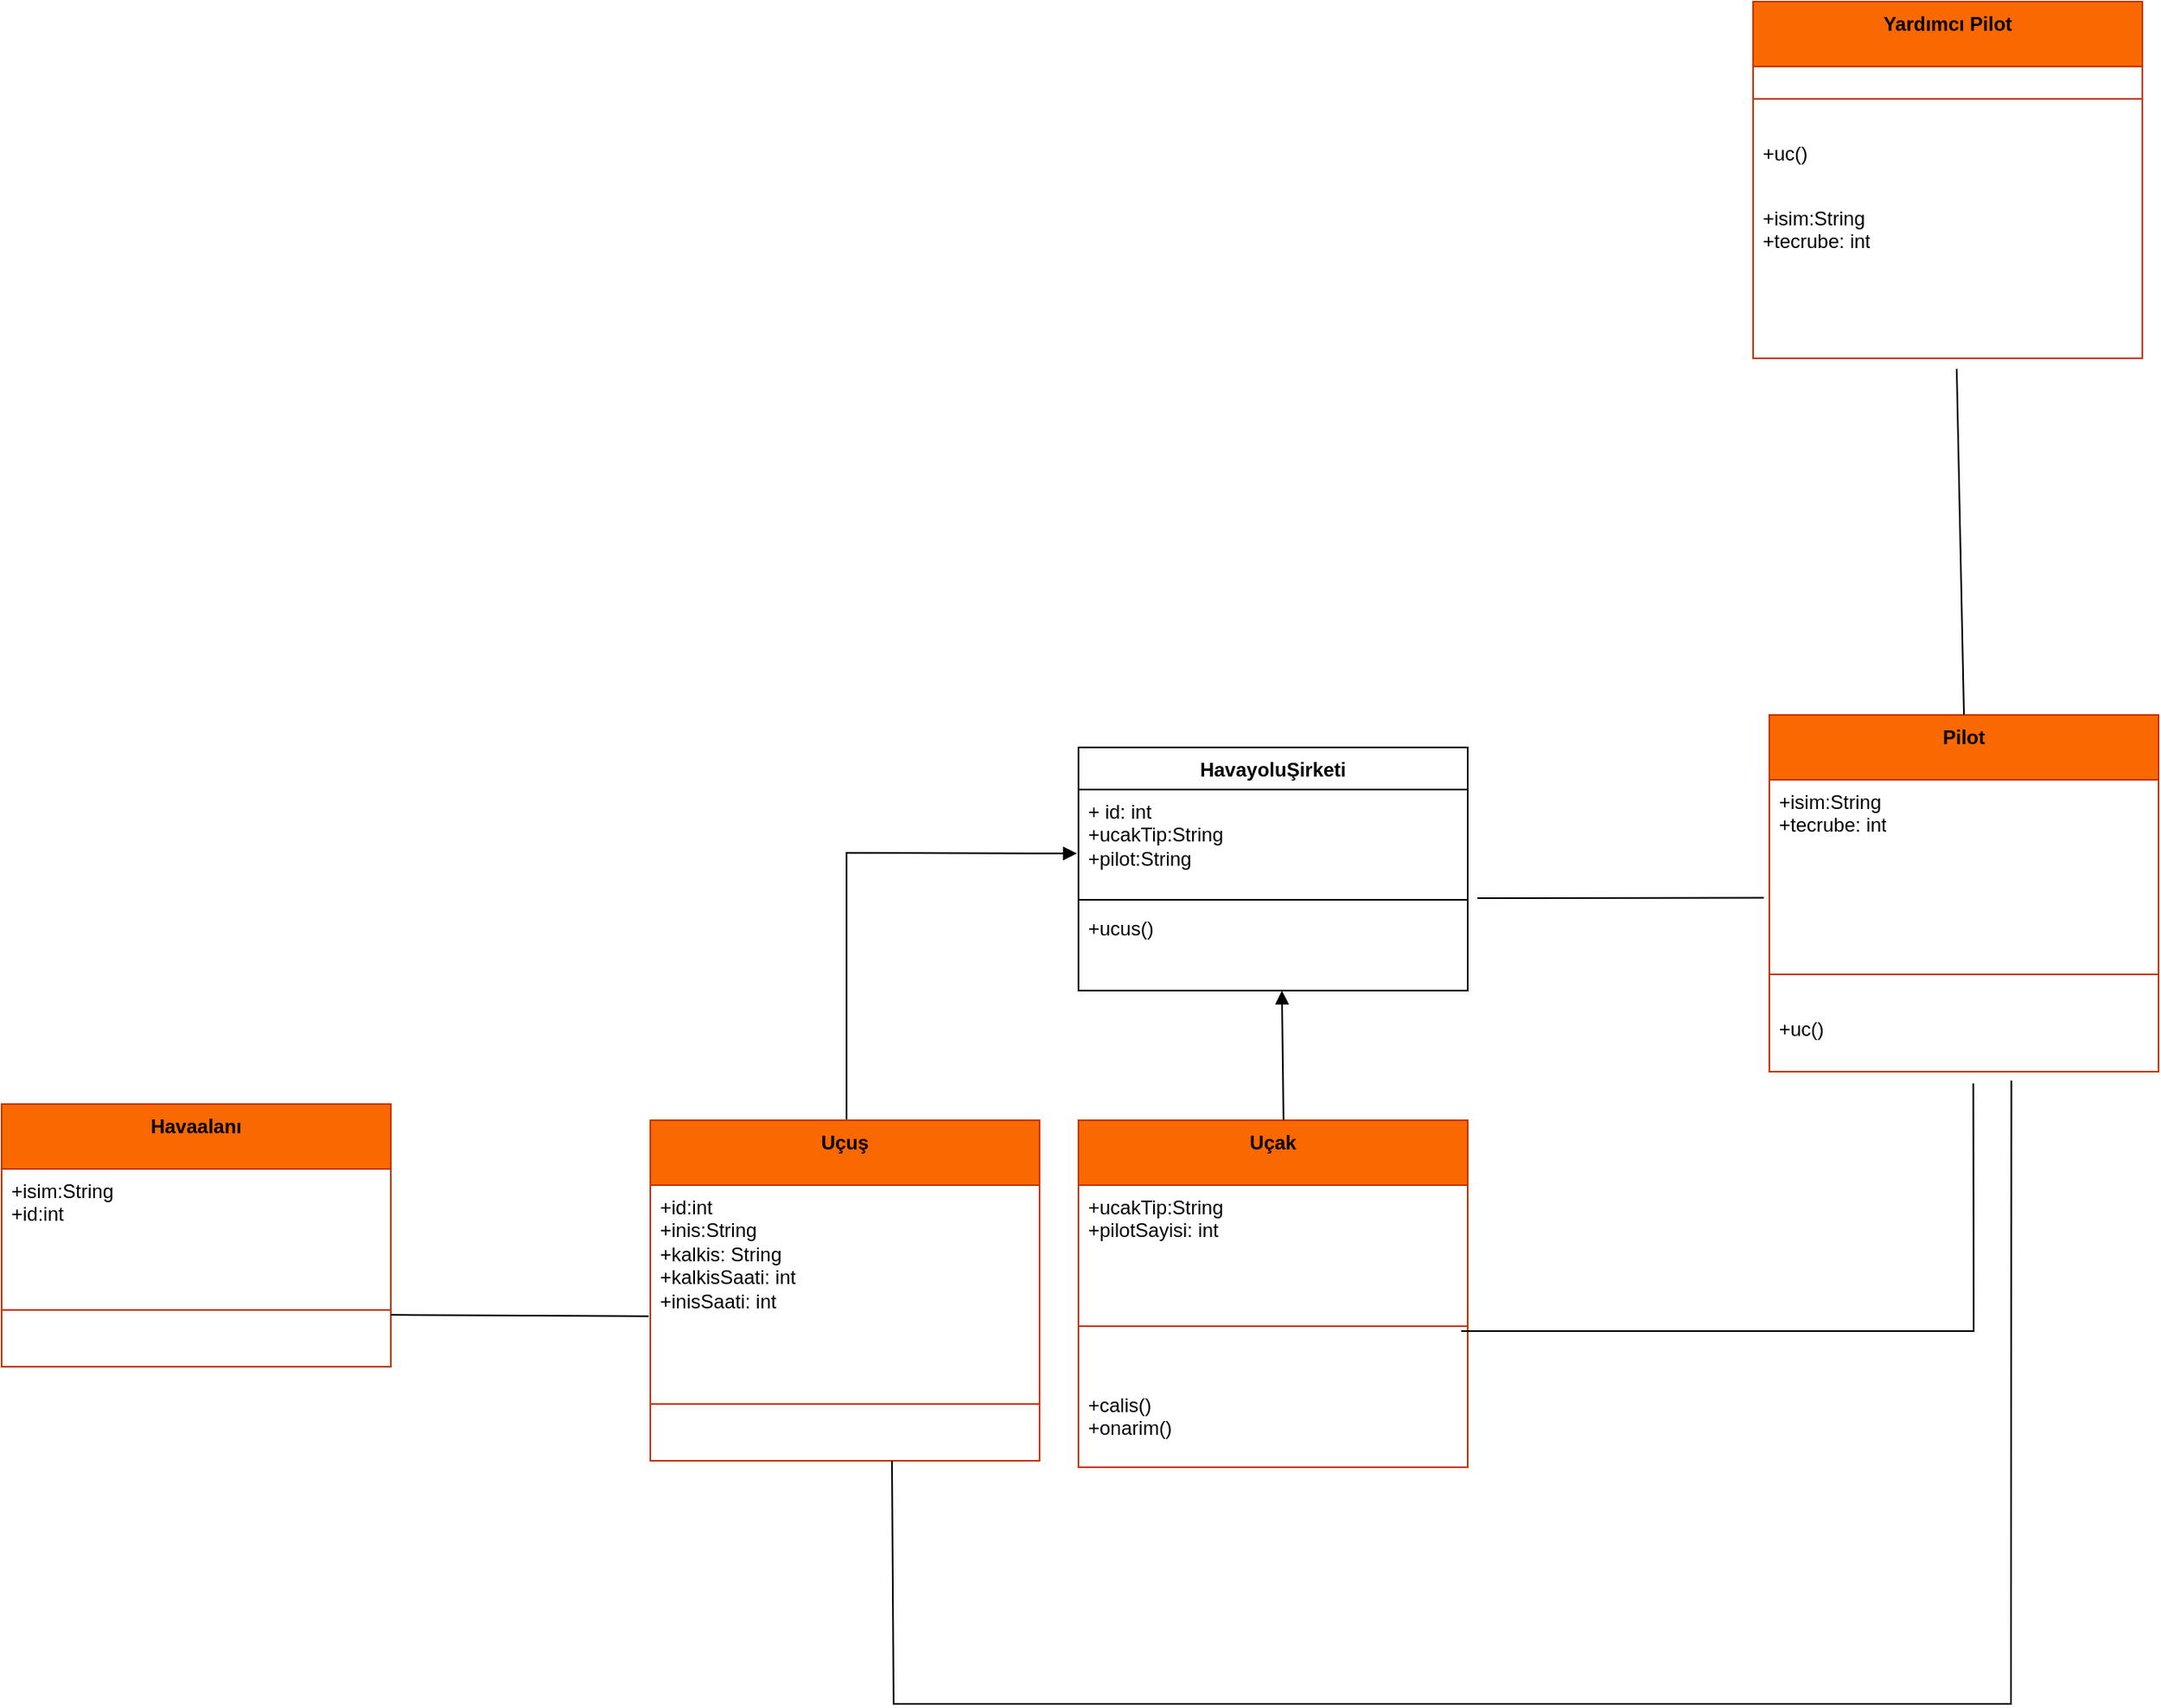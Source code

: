 <mxfile version="22.1.11" type="device">
  <diagram name="Sayfa -1" id="RKvDUl8Cy8RevP3qymhT">
    <mxGraphModel dx="1600" dy="3189" grid="1" gridSize="10" guides="1" tooltips="1" connect="1" arrows="1" fold="1" page="1" pageScale="1" pageWidth="827" pageHeight="1169" math="0" shadow="0">
      <root>
        <mxCell id="0" />
        <mxCell id="1" parent="0" />
        <mxCell id="dvbwKm9FhbLis23UE63Y-1" value="HavayoluŞirketi" style="swimlane;fontStyle=1;align=center;verticalAlign=top;childLayout=stackLayout;horizontal=1;startSize=26;horizontalStack=0;resizeParent=1;resizeParentMax=0;resizeLast=0;collapsible=1;marginBottom=0;whiteSpace=wrap;html=1;" vertex="1" parent="1">
          <mxGeometry x="674" y="-980" width="240" height="150" as="geometry" />
        </mxCell>
        <mxCell id="dvbwKm9FhbLis23UE63Y-2" value="+ id: int&lt;br&gt;+ucakTip:String&lt;br&gt;+pilot:String" style="text;strokeColor=none;fillColor=none;align=left;verticalAlign=top;spacingLeft=4;spacingRight=4;overflow=hidden;rotatable=0;points=[[0,0.5],[1,0.5]];portConstraint=eastwest;whiteSpace=wrap;html=1;" vertex="1" parent="dvbwKm9FhbLis23UE63Y-1">
          <mxGeometry y="26" width="240" height="64" as="geometry" />
        </mxCell>
        <mxCell id="dvbwKm9FhbLis23UE63Y-3" value="" style="line;strokeWidth=1;fillColor=none;align=left;verticalAlign=middle;spacingTop=-1;spacingLeft=3;spacingRight=3;rotatable=0;labelPosition=right;points=[];portConstraint=eastwest;strokeColor=inherit;" vertex="1" parent="dvbwKm9FhbLis23UE63Y-1">
          <mxGeometry y="90" width="240" height="8" as="geometry" />
        </mxCell>
        <mxCell id="dvbwKm9FhbLis23UE63Y-4" value="+ucus()" style="text;strokeColor=none;fillColor=none;align=left;verticalAlign=top;spacingLeft=4;spacingRight=4;overflow=hidden;rotatable=0;points=[[0,0.5],[1,0.5]];portConstraint=eastwest;whiteSpace=wrap;html=1;" vertex="1" parent="dvbwKm9FhbLis23UE63Y-1">
          <mxGeometry y="98" width="240" height="52" as="geometry" />
        </mxCell>
        <mxCell id="dvbwKm9FhbLis23UE63Y-5" value="Uçak" style="swimlane;fontStyle=1;align=center;verticalAlign=top;childLayout=stackLayout;horizontal=1;startSize=40;horizontalStack=0;resizeParent=1;resizeParentMax=0;resizeLast=0;collapsible=1;marginBottom=0;whiteSpace=wrap;html=1;fillColor=#fa6800;strokeColor=#C73500;fontColor=#000000;" vertex="1" parent="1">
          <mxGeometry x="674" y="-750" width="240" height="214" as="geometry" />
        </mxCell>
        <mxCell id="dvbwKm9FhbLis23UE63Y-64" value="+ucakTip:String&lt;br&gt;+pilotSayisi: int" style="text;strokeColor=none;fillColor=none;align=left;verticalAlign=top;spacingLeft=4;spacingRight=4;overflow=hidden;rotatable=0;points=[[0,0.5],[1,0.5]];portConstraint=eastwest;whiteSpace=wrap;html=1;" vertex="1" parent="dvbwKm9FhbLis23UE63Y-5">
          <mxGeometry y="40" width="240" height="52" as="geometry" />
        </mxCell>
        <mxCell id="dvbwKm9FhbLis23UE63Y-7" value="&#xa;&#xa;&#xa;&#xa;" style="line;strokeWidth=1;fillColor=none;align=left;verticalAlign=middle;spacingTop=-1;spacingLeft=3;spacingRight=3;rotatable=0;labelPosition=right;points=[];portConstraint=eastwest;strokeColor=inherit;" vertex="1" parent="dvbwKm9FhbLis23UE63Y-5">
          <mxGeometry y="92" width="240" height="70" as="geometry" />
        </mxCell>
        <mxCell id="dvbwKm9FhbLis23UE63Y-8" value="+calis()&lt;br&gt;+onarim()" style="text;strokeColor=none;fillColor=none;align=left;verticalAlign=top;spacingLeft=4;spacingRight=4;overflow=hidden;rotatable=0;points=[[0,0.5],[1,0.5]];portConstraint=eastwest;whiteSpace=wrap;html=1;" vertex="1" parent="dvbwKm9FhbLis23UE63Y-5">
          <mxGeometry y="162" width="240" height="52" as="geometry" />
        </mxCell>
        <mxCell id="dvbwKm9FhbLis23UE63Y-30" value="" style="html=1;verticalAlign=bottom;endArrow=block;curved=0;rounded=0;entryX=-0.004;entryY=0.616;entryDx=0;entryDy=0;entryPerimeter=0;exitX=0.5;exitY=0;exitDx=0;exitDy=0;" edge="1" parent="1" target="dvbwKm9FhbLis23UE63Y-2">
          <mxGeometry x="-0.055" y="-222" width="80" relative="1" as="geometry">
            <mxPoint x="531" y="-750" as="sourcePoint" />
            <mxPoint x="530" y="-830" as="targetPoint" />
            <mxPoint as="offset" />
            <Array as="points">
              <mxPoint x="531" y="-915" />
            </Array>
          </mxGeometry>
        </mxCell>
        <mxCell id="dvbwKm9FhbLis23UE63Y-65" value="Havaalanı" style="swimlane;fontStyle=1;align=center;verticalAlign=top;childLayout=stackLayout;horizontal=1;startSize=40;horizontalStack=0;resizeParent=1;resizeParentMax=0;resizeLast=0;collapsible=1;marginBottom=0;whiteSpace=wrap;html=1;fillColor=#fa6800;strokeColor=#C73500;fontColor=#000000;" vertex="1" parent="1">
          <mxGeometry x="10" y="-760" width="240" height="162" as="geometry" />
        </mxCell>
        <mxCell id="dvbwKm9FhbLis23UE63Y-66" value="+isim:String&lt;br&gt;+id:int" style="text;strokeColor=none;fillColor=none;align=left;verticalAlign=top;spacingLeft=4;spacingRight=4;overflow=hidden;rotatable=0;points=[[0,0.5],[1,0.5]];portConstraint=eastwest;whiteSpace=wrap;html=1;" vertex="1" parent="dvbwKm9FhbLis23UE63Y-65">
          <mxGeometry y="40" width="240" height="52" as="geometry" />
        </mxCell>
        <mxCell id="dvbwKm9FhbLis23UE63Y-67" value="&#xa;&#xa;&#xa;&#xa;" style="line;strokeWidth=1;fillColor=none;align=left;verticalAlign=middle;spacingTop=-1;spacingLeft=3;spacingRight=3;rotatable=0;labelPosition=right;points=[];portConstraint=eastwest;strokeColor=inherit;" vertex="1" parent="dvbwKm9FhbLis23UE63Y-65">
          <mxGeometry y="92" width="240" height="70" as="geometry" />
        </mxCell>
        <mxCell id="dvbwKm9FhbLis23UE63Y-69" value="Uçuş" style="swimlane;fontStyle=1;align=center;verticalAlign=top;childLayout=stackLayout;horizontal=1;startSize=40;horizontalStack=0;resizeParent=1;resizeParentMax=0;resizeLast=0;collapsible=1;marginBottom=0;whiteSpace=wrap;html=1;fillColor=#fa6800;strokeColor=#C73500;fontColor=#000000;" vertex="1" parent="1">
          <mxGeometry x="410" y="-750" width="240" height="210" as="geometry" />
        </mxCell>
        <mxCell id="dvbwKm9FhbLis23UE63Y-70" value="+id:int&lt;br&gt;+inis:String&lt;br&gt;+kalkis: String&lt;br&gt;+kalkisSaati: int&lt;br&gt;+inisSaati: int" style="text;strokeColor=none;fillColor=none;align=left;verticalAlign=top;spacingLeft=4;spacingRight=4;overflow=hidden;rotatable=0;points=[[0,0.5],[1,0.5]];portConstraint=eastwest;whiteSpace=wrap;html=1;" vertex="1" parent="dvbwKm9FhbLis23UE63Y-69">
          <mxGeometry y="40" width="240" height="100" as="geometry" />
        </mxCell>
        <mxCell id="dvbwKm9FhbLis23UE63Y-71" value="&#xa;&#xa;&#xa;&#xa;" style="line;strokeWidth=1;fillColor=none;align=left;verticalAlign=middle;spacingTop=-1;spacingLeft=3;spacingRight=3;rotatable=0;labelPosition=right;points=[];portConstraint=eastwest;strokeColor=inherit;" vertex="1" parent="dvbwKm9FhbLis23UE63Y-69">
          <mxGeometry y="140" width="240" height="70" as="geometry" />
        </mxCell>
        <mxCell id="dvbwKm9FhbLis23UE63Y-73" value="Pilot" style="swimlane;fontStyle=1;align=center;verticalAlign=top;childLayout=stackLayout;horizontal=1;startSize=40;horizontalStack=0;resizeParent=1;resizeParentMax=0;resizeLast=0;collapsible=1;marginBottom=0;whiteSpace=wrap;html=1;fillColor=#fa6800;strokeColor=#C73500;fontColor=#000000;" vertex="1" parent="1">
          <mxGeometry x="1100" y="-1000" width="240" height="220" as="geometry" />
        </mxCell>
        <mxCell id="dvbwKm9FhbLis23UE63Y-74" value="+isim:String&lt;br&gt;+tecrube: int" style="text;strokeColor=none;fillColor=none;align=left;verticalAlign=top;spacingLeft=4;spacingRight=4;overflow=hidden;rotatable=0;points=[[0,0.5],[1,0.5]];portConstraint=eastwest;whiteSpace=wrap;html=1;" vertex="1" parent="dvbwKm9FhbLis23UE63Y-73">
          <mxGeometry y="40" width="240" height="100" as="geometry" />
        </mxCell>
        <mxCell id="dvbwKm9FhbLis23UE63Y-75" value="&#xa;&#xa;&#xa;&#xa;" style="line;strokeWidth=1;fillColor=none;align=left;verticalAlign=middle;spacingTop=-1;spacingLeft=3;spacingRight=3;rotatable=0;labelPosition=right;points=[];portConstraint=eastwest;strokeColor=inherit;" vertex="1" parent="dvbwKm9FhbLis23UE63Y-73">
          <mxGeometry y="140" width="240" height="40" as="geometry" />
        </mxCell>
        <mxCell id="dvbwKm9FhbLis23UE63Y-76" value="+uc()" style="text;strokeColor=none;fillColor=none;align=left;verticalAlign=top;spacingLeft=4;spacingRight=4;overflow=hidden;rotatable=0;points=[[0,0.5],[1,0.5]];portConstraint=eastwest;whiteSpace=wrap;html=1;" vertex="1" parent="dvbwKm9FhbLis23UE63Y-73">
          <mxGeometry y="180" width="240" height="40" as="geometry" />
        </mxCell>
        <mxCell id="dvbwKm9FhbLis23UE63Y-77" value="Yardımcı Pilot" style="swimlane;fontStyle=1;align=center;verticalAlign=top;childLayout=stackLayout;horizontal=1;startSize=40;horizontalStack=0;resizeParent=1;resizeParentMax=0;resizeLast=0;collapsible=1;marginBottom=0;whiteSpace=wrap;html=1;fillColor=#fa6800;strokeColor=#C73500;fontColor=#000000;" vertex="1" parent="1">
          <mxGeometry x="1090" y="-1440" width="240" height="220" as="geometry" />
        </mxCell>
        <mxCell id="dvbwKm9FhbLis23UE63Y-79" value="&#xa;&#xa;&#xa;&#xa;" style="line;strokeWidth=1;fillColor=none;align=left;verticalAlign=middle;spacingTop=-1;spacingLeft=3;spacingRight=3;rotatable=0;labelPosition=right;points=[];portConstraint=eastwest;strokeColor=inherit;" vertex="1" parent="dvbwKm9FhbLis23UE63Y-77">
          <mxGeometry y="40" width="240" height="40" as="geometry" />
        </mxCell>
        <mxCell id="dvbwKm9FhbLis23UE63Y-80" value="+uc()" style="text;strokeColor=none;fillColor=none;align=left;verticalAlign=top;spacingLeft=4;spacingRight=4;overflow=hidden;rotatable=0;points=[[0,0.5],[1,0.5]];portConstraint=eastwest;whiteSpace=wrap;html=1;" vertex="1" parent="dvbwKm9FhbLis23UE63Y-77">
          <mxGeometry y="80" width="240" height="40" as="geometry" />
        </mxCell>
        <mxCell id="dvbwKm9FhbLis23UE63Y-78" value="+isim:String&lt;br&gt;+tecrube: int" style="text;strokeColor=none;fillColor=none;align=left;verticalAlign=top;spacingLeft=4;spacingRight=4;overflow=hidden;rotatable=0;points=[[0,0.5],[1,0.5]];portConstraint=eastwest;whiteSpace=wrap;html=1;" vertex="1" parent="dvbwKm9FhbLis23UE63Y-77">
          <mxGeometry y="120" width="240" height="100" as="geometry" />
        </mxCell>
        <mxCell id="dvbwKm9FhbLis23UE63Y-91" value="" style="html=1;verticalAlign=bottom;endArrow=block;curved=0;rounded=0;entryX=0.517;entryY=1.052;entryDx=0;entryDy=0;entryPerimeter=0;exitX=0.5;exitY=0;exitDx=0;exitDy=0;" edge="1" parent="1">
          <mxGeometry x="-0.055" y="-222" width="80" relative="1" as="geometry">
            <mxPoint x="800.44" y="-750" as="sourcePoint" />
            <mxPoint x="799.44" y="-830" as="targetPoint" />
            <mxPoint as="offset" />
          </mxGeometry>
        </mxCell>
        <mxCell id="dvbwKm9FhbLis23UE63Y-94" value="" style="endArrow=none;html=1;rounded=0;entryX=-0.004;entryY=0.809;entryDx=0;entryDy=0;entryPerimeter=0;" edge="1" parent="1" target="dvbwKm9FhbLis23UE63Y-70">
          <mxGeometry width="50" height="50" relative="1" as="geometry">
            <mxPoint x="250" y="-630" as="sourcePoint" />
            <mxPoint x="454.96" y="-631.2" as="targetPoint" />
          </mxGeometry>
        </mxCell>
        <mxCell id="dvbwKm9FhbLis23UE63Y-95" value="" style="endArrow=none;html=1;rounded=0;entryX=-0.014;entryY=0.727;entryDx=0;entryDy=0;entryPerimeter=0;" edge="1" parent="1" target="dvbwKm9FhbLis23UE63Y-74">
          <mxGeometry width="50" height="50" relative="1" as="geometry">
            <mxPoint x="920" y="-887" as="sourcePoint" />
            <mxPoint x="1115" y="-890" as="targetPoint" />
          </mxGeometry>
        </mxCell>
        <mxCell id="dvbwKm9FhbLis23UE63Y-97" value="" style="endArrow=none;html=1;rounded=0;entryX=0.524;entryY=1.182;entryDx=0;entryDy=0;entryPerimeter=0;" edge="1" parent="1" target="dvbwKm9FhbLis23UE63Y-76">
          <mxGeometry width="50" height="50" relative="1" as="geometry">
            <mxPoint x="910" y="-620" as="sourcePoint" />
            <mxPoint x="1100" y="-570" as="targetPoint" />
            <Array as="points">
              <mxPoint x="1226" y="-620" />
            </Array>
          </mxGeometry>
        </mxCell>
        <mxCell id="dvbwKm9FhbLis23UE63Y-98" value="" style="endArrow=none;html=1;rounded=0;entryX=0.5;entryY=1;entryDx=0;entryDy=0;exitX=0.501;exitY=1.136;exitDx=0;exitDy=0;exitPerimeter=0;" edge="1" parent="1">
          <mxGeometry width="50" height="50" relative="1" as="geometry">
            <mxPoint x="1249.24" y="-774.56" as="sourcePoint" />
            <mxPoint x="559" y="-540.0" as="targetPoint" />
            <Array as="points">
              <mxPoint x="1249" y="-390" />
              <mxPoint x="560" y="-390" />
            </Array>
          </mxGeometry>
        </mxCell>
        <mxCell id="dvbwKm9FhbLis23UE63Y-96" value="" style="endArrow=none;html=1;rounded=0;entryX=0.523;entryY=1.065;entryDx=0;entryDy=0;entryPerimeter=0;exitX=0.5;exitY=0;exitDx=0;exitDy=0;" edge="1" parent="1" source="dvbwKm9FhbLis23UE63Y-73" target="dvbwKm9FhbLis23UE63Y-78">
          <mxGeometry width="50" height="50" relative="1" as="geometry">
            <mxPoint x="1179.88" y="-1020" as="sourcePoint" />
            <mxPoint x="1260.12" y="-1019.8" as="targetPoint" />
          </mxGeometry>
        </mxCell>
      </root>
    </mxGraphModel>
  </diagram>
</mxfile>
